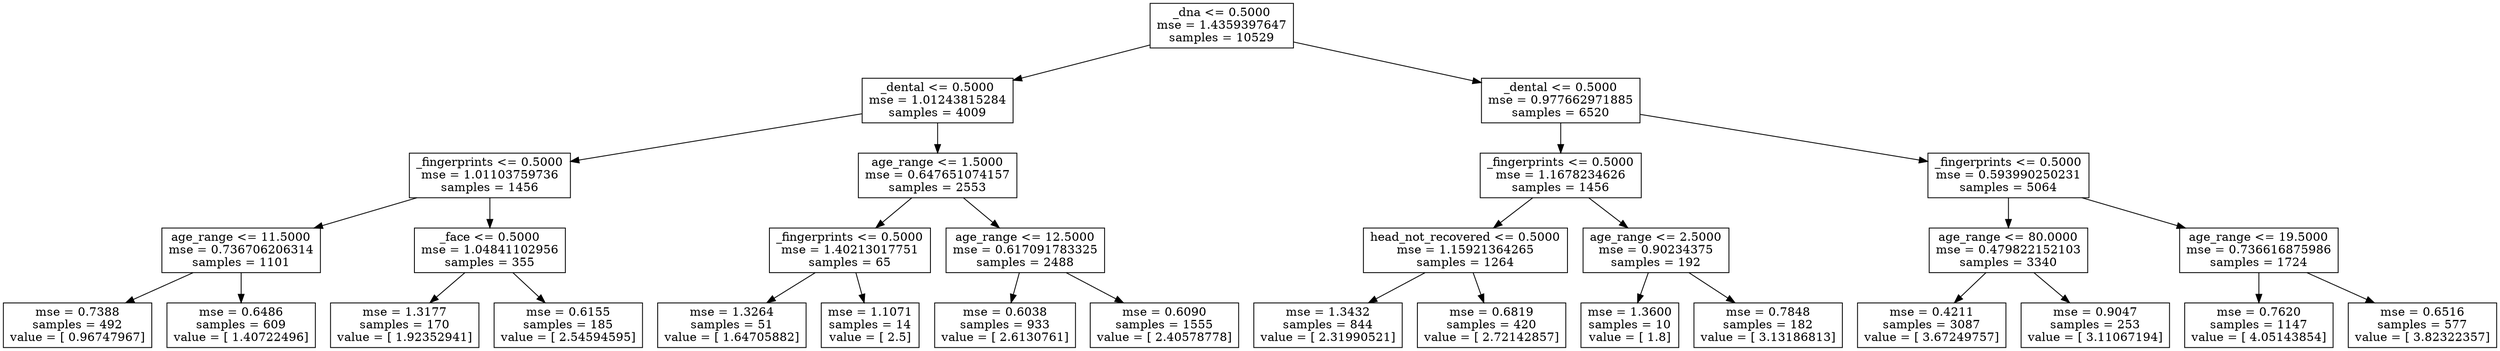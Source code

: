 digraph Tree {
0 [label="_dna <= 0.5000\nmse = 1.4359397647\nsamples = 10529", shape="box"] ;
1 [label="_dental <= 0.5000\nmse = 1.01243815284\nsamples = 4009", shape="box"] ;
0 -> 1 ;
2 [label="_fingerprints <= 0.5000\nmse = 1.01103759736\nsamples = 1456", shape="box"] ;
1 -> 2 ;
3 [label="age_range <= 11.5000\nmse = 0.736706206314\nsamples = 1101", shape="box"] ;
2 -> 3 ;
4 [label="mse = 0.7388\nsamples = 492\nvalue = [ 0.96747967]", shape="box"] ;
3 -> 4 ;
5 [label="mse = 0.6486\nsamples = 609\nvalue = [ 1.40722496]", shape="box"] ;
3 -> 5 ;
6 [label="_face <= 0.5000\nmse = 1.04841102956\nsamples = 355", shape="box"] ;
2 -> 6 ;
7 [label="mse = 1.3177\nsamples = 170\nvalue = [ 1.92352941]", shape="box"] ;
6 -> 7 ;
8 [label="mse = 0.6155\nsamples = 185\nvalue = [ 2.54594595]", shape="box"] ;
6 -> 8 ;
9 [label="age_range <= 1.5000\nmse = 0.647651074157\nsamples = 2553", shape="box"] ;
1 -> 9 ;
10 [label="_fingerprints <= 0.5000\nmse = 1.40213017751\nsamples = 65", shape="box"] ;
9 -> 10 ;
11 [label="mse = 1.3264\nsamples = 51\nvalue = [ 1.64705882]", shape="box"] ;
10 -> 11 ;
12 [label="mse = 1.1071\nsamples = 14\nvalue = [ 2.5]", shape="box"] ;
10 -> 12 ;
13 [label="age_range <= 12.5000\nmse = 0.617091783325\nsamples = 2488", shape="box"] ;
9 -> 13 ;
14 [label="mse = 0.6038\nsamples = 933\nvalue = [ 2.6130761]", shape="box"] ;
13 -> 14 ;
15 [label="mse = 0.6090\nsamples = 1555\nvalue = [ 2.40578778]", shape="box"] ;
13 -> 15 ;
16 [label="_dental <= 0.5000\nmse = 0.977662971885\nsamples = 6520", shape="box"] ;
0 -> 16 ;
17 [label="_fingerprints <= 0.5000\nmse = 1.1678234626\nsamples = 1456", shape="box"] ;
16 -> 17 ;
18 [label="head_not_recovered <= 0.5000\nmse = 1.15921364265\nsamples = 1264", shape="box"] ;
17 -> 18 ;
19 [label="mse = 1.3432\nsamples = 844\nvalue = [ 2.31990521]", shape="box"] ;
18 -> 19 ;
20 [label="mse = 0.6819\nsamples = 420\nvalue = [ 2.72142857]", shape="box"] ;
18 -> 20 ;
21 [label="age_range <= 2.5000\nmse = 0.90234375\nsamples = 192", shape="box"] ;
17 -> 21 ;
22 [label="mse = 1.3600\nsamples = 10\nvalue = [ 1.8]", shape="box"] ;
21 -> 22 ;
23 [label="mse = 0.7848\nsamples = 182\nvalue = [ 3.13186813]", shape="box"] ;
21 -> 23 ;
24 [label="_fingerprints <= 0.5000\nmse = 0.593990250231\nsamples = 5064", shape="box"] ;
16 -> 24 ;
25 [label="age_range <= 80.0000\nmse = 0.479822152103\nsamples = 3340", shape="box"] ;
24 -> 25 ;
26 [label="mse = 0.4211\nsamples = 3087\nvalue = [ 3.67249757]", shape="box"] ;
25 -> 26 ;
27 [label="mse = 0.9047\nsamples = 253\nvalue = [ 3.11067194]", shape="box"] ;
25 -> 27 ;
28 [label="age_range <= 19.5000\nmse = 0.736616875986\nsamples = 1724", shape="box"] ;
24 -> 28 ;
29 [label="mse = 0.7620\nsamples = 1147\nvalue = [ 4.05143854]", shape="box"] ;
28 -> 29 ;
30 [label="mse = 0.6516\nsamples = 577\nvalue = [ 3.82322357]", shape="box"] ;
28 -> 30 ;
}
